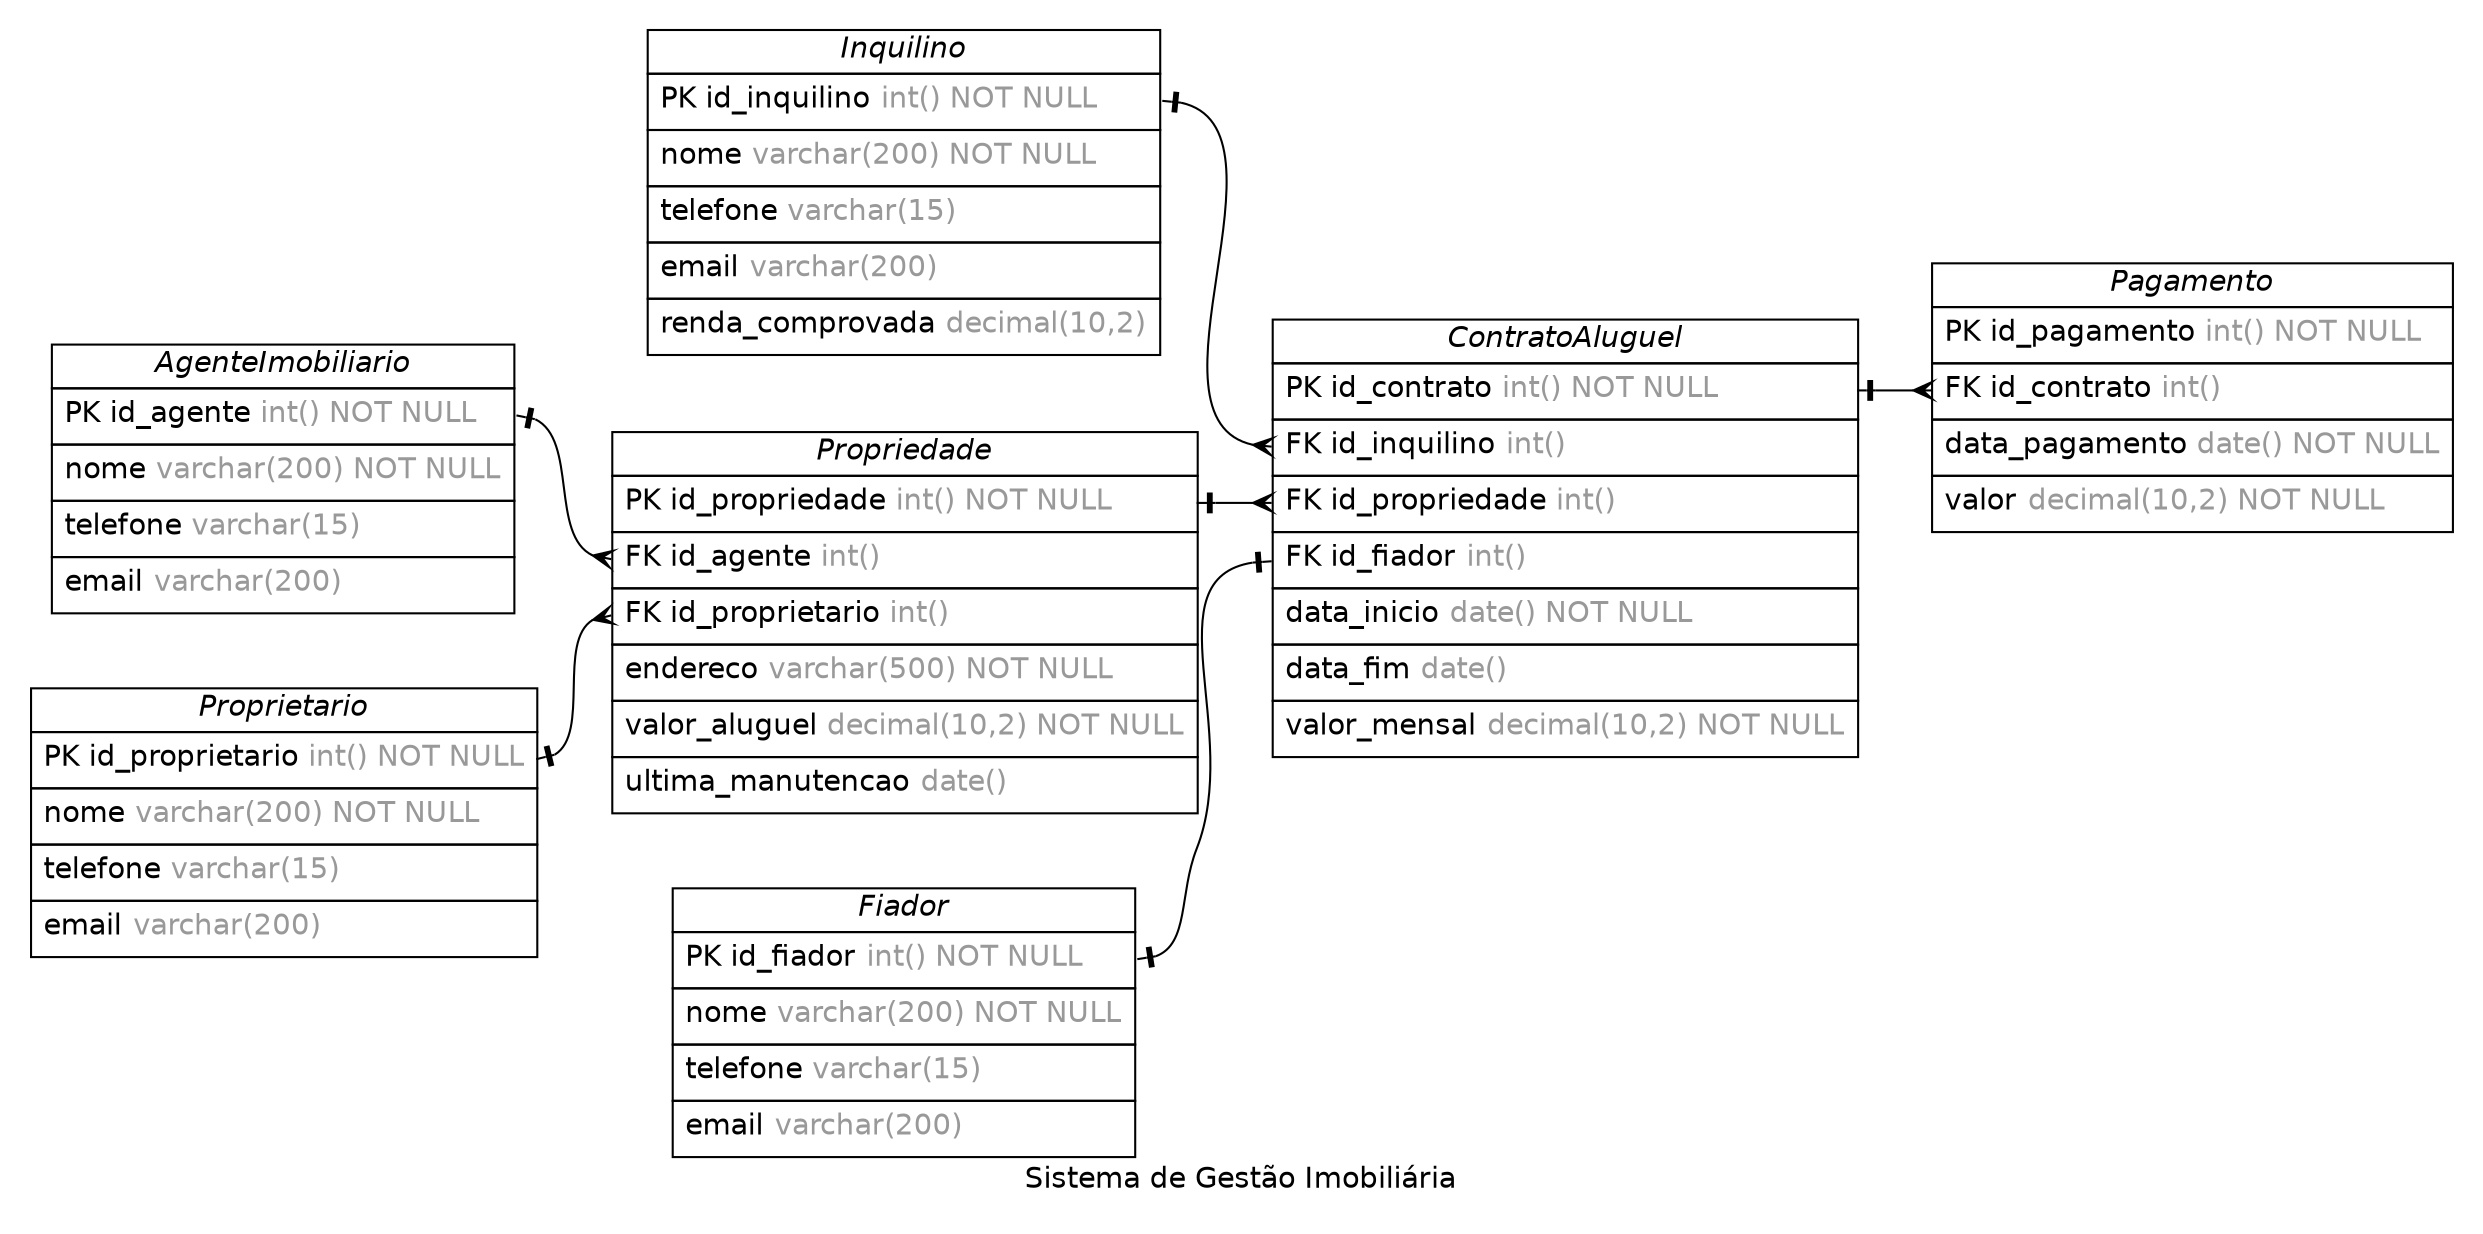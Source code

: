 /* created with ERDot < https://github.com/ehne/ERDot > */
digraph G {
    graph [
        nodesep=0.5;
        rankdir="LR";
        concentrate=true;
        splines="spline";
        fontname="Helvetica";
        pad="0.2,0.2",
        label="Sistema de Gestão Imobiliária",
        
    ];
    
    node [shape=plain, fontname="Helvetica"];
    edge [
        dir=both,
        fontsize=12,
        arrowsize=0.9,
        penwidth=1.0,
        labelangle=32,
        labeldistance=1.8,
        fontname="Helvetica"
    ];
    
    "AgenteImobiliario" [ label=<
        <table border="0" cellborder="1" cellspacing="0" >
        <tr><td><i>AgenteImobiliario</i></td></tr>
        <tr><td port="id_agente" align="left" cellpadding="5">PK id_agente <font color="grey60">int() NOT NULL</font></td></tr>
        <tr><td port="nome" align="left" cellpadding="5">nome <font color="grey60">varchar(200) NOT NULL</font></td></tr>
        <tr><td port="telefone" align="left" cellpadding="5">telefone <font color="grey60">varchar(15)</font></td></tr>
        <tr><td port="email" align="left" cellpadding="5">email <font color="grey60">varchar(200)</font></td></tr>
    </table>>];
    "Proprietario" [ label=<
        <table border="0" cellborder="1" cellspacing="0" >
        <tr><td><i>Proprietario</i></td></tr>
        <tr><td port="id_proprietario" align="left" cellpadding="5">PK id_proprietario <font color="grey60">int() NOT NULL</font></td></tr>
        <tr><td port="nome" align="left" cellpadding="5">nome <font color="grey60">varchar(200) NOT NULL</font></td></tr>
        <tr><td port="telefone" align="left" cellpadding="5">telefone <font color="grey60">varchar(15)</font></td></tr>
        <tr><td port="email" align="left" cellpadding="5">email <font color="grey60">varchar(200)</font></td></tr>
    </table>>];
    "Inquilino" [ label=<
        <table border="0" cellborder="1" cellspacing="0" >
        <tr><td><i>Inquilino</i></td></tr>
        <tr><td port="id_inquilino" align="left" cellpadding="5">PK id_inquilino <font color="grey60">int() NOT NULL</font></td></tr>
        <tr><td port="nome" align="left" cellpadding="5">nome <font color="grey60">varchar(200) NOT NULL</font></td></tr>
        <tr><td port="telefone" align="left" cellpadding="5">telefone <font color="grey60">varchar(15)</font></td></tr>
        <tr><td port="email" align="left" cellpadding="5">email <font color="grey60">varchar(200)</font></td></tr>
        <tr><td port="renda_comprovada" align="left" cellpadding="5">renda_comprovada <font color="grey60">decimal(10,2)</font></td></tr>
    </table>>];
    "Propriedade" [ label=<
        <table border="0" cellborder="1" cellspacing="0" >
        <tr><td><i>Propriedade</i></td></tr>
        <tr><td port="id_propriedade" align="left" cellpadding="5">PK id_propriedade <font color="grey60">int() NOT NULL</font></td></tr>
        <tr><td port="id_agente" align="left" cellpadding="5">FK id_agente <font color="grey60">int()</font></td></tr>
        <tr><td port="id_proprietario" align="left" cellpadding="5">FK id_proprietario <font color="grey60">int()</font></td></tr>
        <tr><td port="endereco" align="left" cellpadding="5">endereco <font color="grey60">varchar(500) NOT NULL</font></td></tr>
        <tr><td port="valor_aluguel" align="left" cellpadding="5">valor_aluguel <font color="grey60">decimal(10,2) NOT NULL</font></td></tr>
        <tr><td port="ultima_manutencao" align="left" cellpadding="5">ultima_manutencao <font color="grey60">date()</font></td></tr>
    </table>>];
    "ContratoAluguel" [ label=<
        <table border="0" cellborder="1" cellspacing="0" >
        <tr><td><i>ContratoAluguel</i></td></tr>
        <tr><td port="id_contrato" align="left" cellpadding="5">PK id_contrato <font color="grey60">int() NOT NULL</font></td></tr>
        <tr><td port="id_inquilino" align="left" cellpadding="5">FK id_inquilino <font color="grey60">int()</font></td></tr>
        <tr><td port="id_propriedade" align="left" cellpadding="5">FK id_propriedade <font color="grey60">int()</font></td></tr>
        <tr><td port="id_fiador" align="left" cellpadding="5">FK id_fiador <font color="grey60">int()</font></td></tr>
        <tr><td port="data_inicio" align="left" cellpadding="5">data_inicio <font color="grey60">date() NOT NULL</font></td></tr>
        <tr><td port="data_fim" align="left" cellpadding="5">data_fim <font color="grey60">date()</font></td></tr>
        <tr><td port="valor_mensal" align="left" cellpadding="5">valor_mensal <font color="grey60">decimal(10,2) NOT NULL</font></td></tr>
    </table>>];
    "Pagamento" [ label=<
        <table border="0" cellborder="1" cellspacing="0" >
        <tr><td><i>Pagamento</i></td></tr>
        <tr><td port="id_pagamento" align="left" cellpadding="5">PK id_pagamento <font color="grey60">int() NOT NULL</font></td></tr>
        <tr><td port="id_contrato" align="left" cellpadding="5">FK id_contrato <font color="grey60">int()</font></td></tr>
        <tr><td port="data_pagamento" align="left" cellpadding="5">data_pagamento <font color="grey60">date() NOT NULL</font></td></tr>
        <tr><td port="valor" align="left" cellpadding="5">valor <font color="grey60">decimal(10,2) NOT NULL</font></td></tr>
    </table>>];
    "Fiador" [ label=<
        <table border="0" cellborder="1" cellspacing="0" >
        <tr><td><i>Fiador</i></td></tr>
        <tr><td port="id_fiador" align="left" cellpadding="5">PK id_fiador <font color="grey60">int() NOT NULL</font></td></tr>
        <tr><td port="nome" align="left" cellpadding="5">nome <font color="grey60">varchar(200) NOT NULL</font></td></tr>
        <tr><td port="telefone" align="left" cellpadding="5">telefone <font color="grey60">varchar(15)</font></td></tr>
        <tr><td port="email" align="left" cellpadding="5">email <font color="grey60">varchar(200)</font></td></tr>
    </table>>];

    
    "AgenteImobiliario":"id_agente"->"Propriedade":"id_agente" [
        arrowhead=ocrow,

        arrowtail=noneotee,
    ];

    
    "Proprietario":"id_proprietario"->"Propriedade":"id_proprietario" [
        arrowhead=ocrow,

        arrowtail=noneotee,
    ];

    
    "Inquilino":"id_inquilino"->"ContratoAluguel":"id_inquilino" [
        arrowhead=ocrow,

        arrowtail=noneotee,
    ];

    
    "Propriedade":"id_propriedade"->"ContratoAluguel":"id_propriedade" [
        arrowhead=ocrow,

        arrowtail=noneotee,
    ];

    
    "Fiador":"id_fiador"->"ContratoAluguel":"id_fiador" [
        arrowhead=noneotee,

        arrowtail=noneotee,
    ];

    
    "ContratoAluguel":"id_contrato"->"Pagamento":"id_contrato" [
        arrowhead=ocrow,

        arrowtail=noneotee,
    ];



    

}
